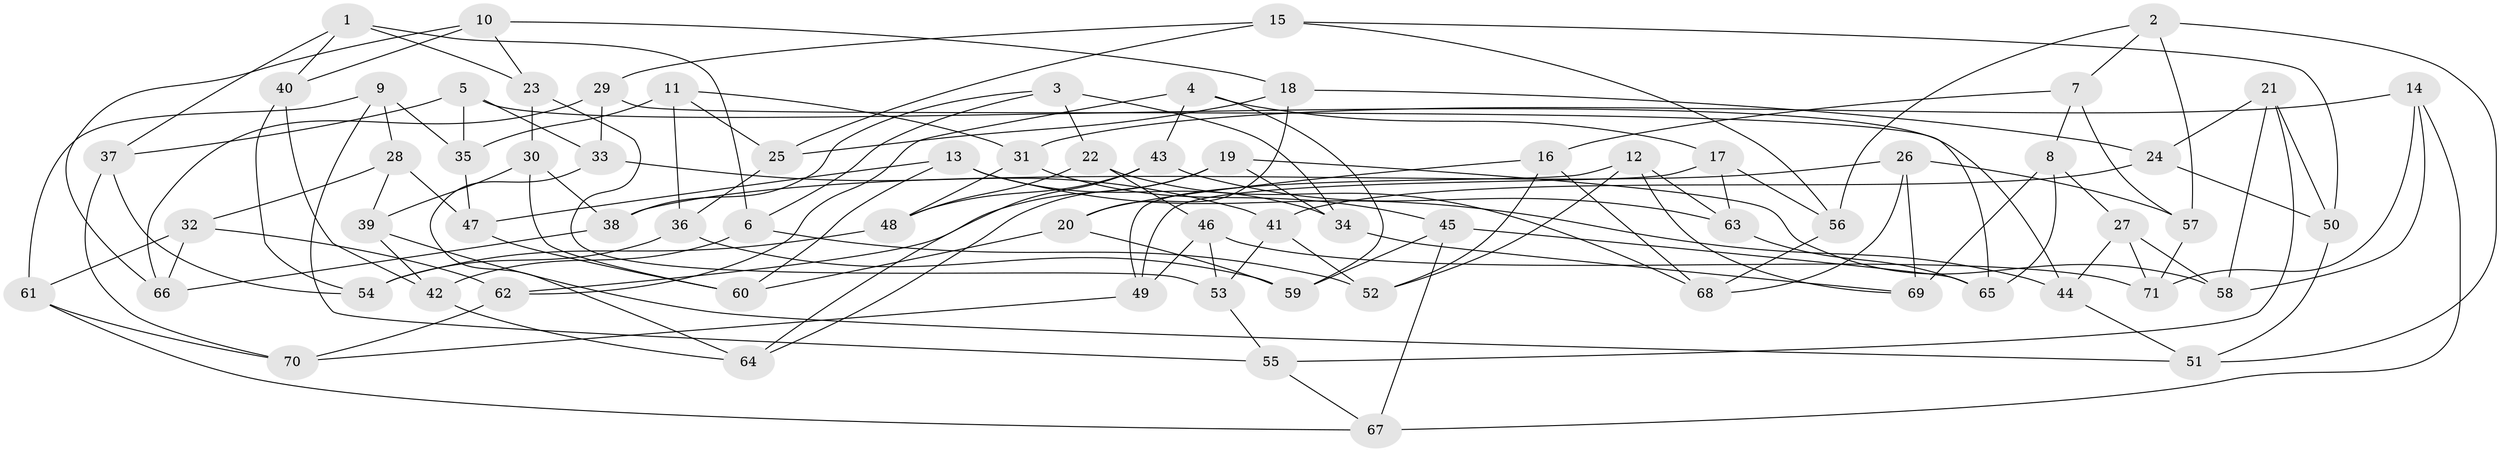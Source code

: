 // coarse degree distribution, {5: 0.11627906976744186, 6: 0.5348837209302325, 4: 0.32558139534883723, 3: 0.023255813953488372}
// Generated by graph-tools (version 1.1) at 2025/52/02/27/25 19:52:29]
// undirected, 71 vertices, 142 edges
graph export_dot {
graph [start="1"]
  node [color=gray90,style=filled];
  1;
  2;
  3;
  4;
  5;
  6;
  7;
  8;
  9;
  10;
  11;
  12;
  13;
  14;
  15;
  16;
  17;
  18;
  19;
  20;
  21;
  22;
  23;
  24;
  25;
  26;
  27;
  28;
  29;
  30;
  31;
  32;
  33;
  34;
  35;
  36;
  37;
  38;
  39;
  40;
  41;
  42;
  43;
  44;
  45;
  46;
  47;
  48;
  49;
  50;
  51;
  52;
  53;
  54;
  55;
  56;
  57;
  58;
  59;
  60;
  61;
  62;
  63;
  64;
  65;
  66;
  67;
  68;
  69;
  70;
  71;
  1 -- 40;
  1 -- 37;
  1 -- 6;
  1 -- 23;
  2 -- 51;
  2 -- 7;
  2 -- 56;
  2 -- 57;
  3 -- 34;
  3 -- 38;
  3 -- 6;
  3 -- 22;
  4 -- 62;
  4 -- 43;
  4 -- 17;
  4 -- 59;
  5 -- 44;
  5 -- 35;
  5 -- 33;
  5 -- 37;
  6 -- 42;
  6 -- 52;
  7 -- 8;
  7 -- 57;
  7 -- 16;
  8 -- 65;
  8 -- 27;
  8 -- 69;
  9 -- 35;
  9 -- 28;
  9 -- 61;
  9 -- 55;
  10 -- 23;
  10 -- 40;
  10 -- 18;
  10 -- 66;
  11 -- 25;
  11 -- 36;
  11 -- 31;
  11 -- 35;
  12 -- 49;
  12 -- 52;
  12 -- 69;
  12 -- 63;
  13 -- 44;
  13 -- 34;
  13 -- 60;
  13 -- 47;
  14 -- 58;
  14 -- 71;
  14 -- 67;
  14 -- 31;
  15 -- 25;
  15 -- 56;
  15 -- 29;
  15 -- 50;
  16 -- 20;
  16 -- 52;
  16 -- 68;
  17 -- 49;
  17 -- 63;
  17 -- 56;
  18 -- 24;
  18 -- 25;
  18 -- 20;
  19 -- 58;
  19 -- 64;
  19 -- 34;
  19 -- 62;
  20 -- 59;
  20 -- 60;
  21 -- 50;
  21 -- 55;
  21 -- 24;
  21 -- 58;
  22 -- 48;
  22 -- 68;
  22 -- 46;
  23 -- 53;
  23 -- 30;
  24 -- 41;
  24 -- 50;
  25 -- 36;
  26 -- 38;
  26 -- 57;
  26 -- 69;
  26 -- 68;
  27 -- 58;
  27 -- 44;
  27 -- 71;
  28 -- 47;
  28 -- 32;
  28 -- 39;
  29 -- 65;
  29 -- 66;
  29 -- 33;
  30 -- 38;
  30 -- 60;
  30 -- 39;
  31 -- 48;
  31 -- 45;
  32 -- 66;
  32 -- 61;
  32 -- 62;
  33 -- 41;
  33 -- 64;
  34 -- 69;
  35 -- 47;
  36 -- 54;
  36 -- 59;
  37 -- 54;
  37 -- 70;
  38 -- 66;
  39 -- 51;
  39 -- 42;
  40 -- 54;
  40 -- 42;
  41 -- 53;
  41 -- 52;
  42 -- 64;
  43 -- 48;
  43 -- 64;
  43 -- 63;
  44 -- 51;
  45 -- 67;
  45 -- 65;
  45 -- 59;
  46 -- 71;
  46 -- 49;
  46 -- 53;
  47 -- 60;
  48 -- 54;
  49 -- 70;
  50 -- 51;
  53 -- 55;
  55 -- 67;
  56 -- 68;
  57 -- 71;
  61 -- 67;
  61 -- 70;
  62 -- 70;
  63 -- 65;
}
